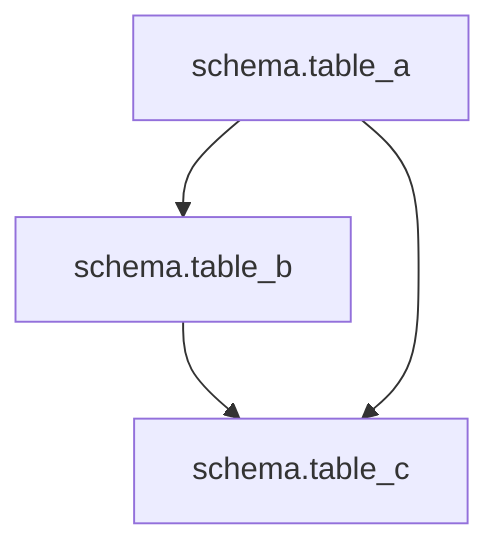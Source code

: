 graph TD
    schema_table_a["schema.table_a"]
    schema_table_b["schema.table_b"]
    schema_table_c["schema.table_c"]
    schema_table_a --> schema_table_b
    schema_table_b --> schema_table_c
    schema_table_a --> schema_table_c

    %% Execution Order:
    %% 1. schema.table_a
    %% 2. schema.table_b
    %% 3. schema.table_c
